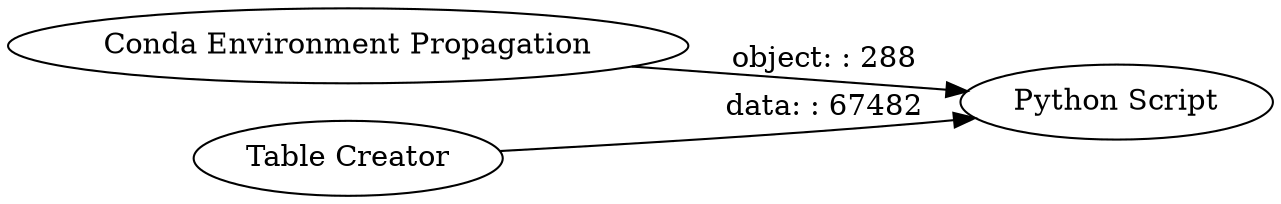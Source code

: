 digraph {
	"2413292907891307285_241" [label="Conda Environment Propagation"]
	"2413292907891307285_240" [label="Python Script"]
	"2413292907891307285_1" [label="Table Creator"]
	"2413292907891307285_1" -> "2413292907891307285_240" [label="data: : 67482"]
	"2413292907891307285_241" -> "2413292907891307285_240" [label="object: : 288"]
	rankdir=LR
}
